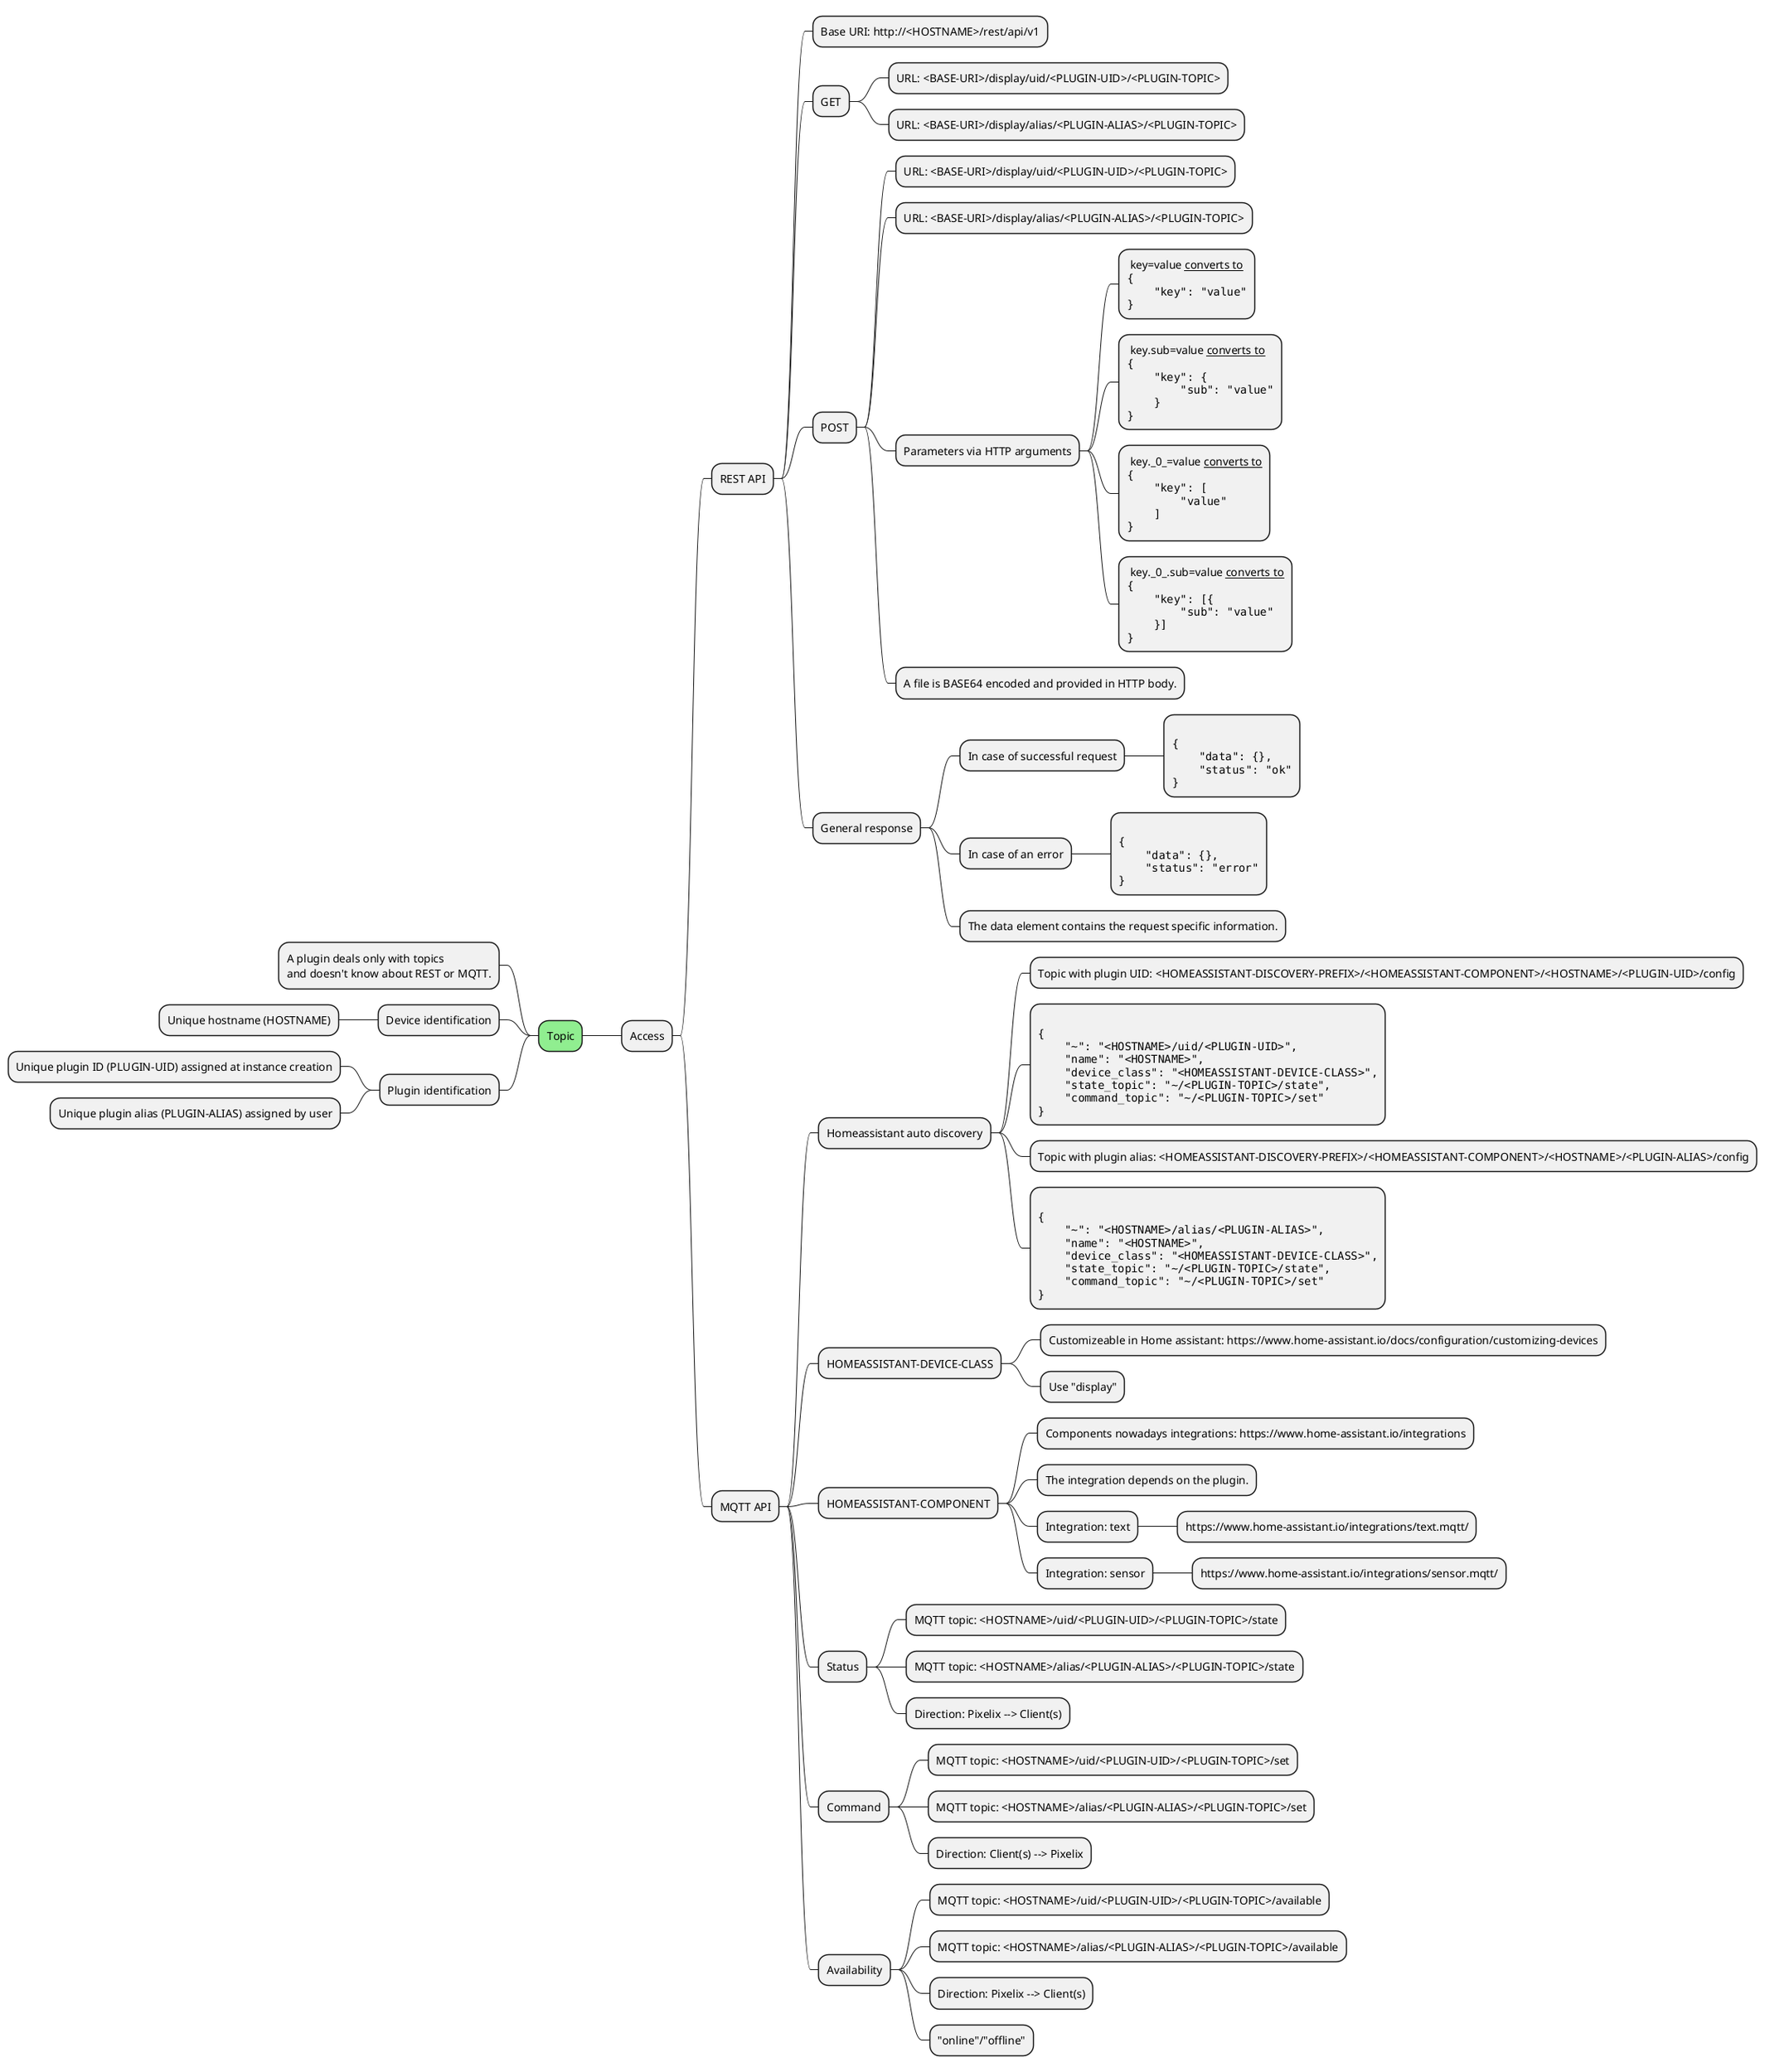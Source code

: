 @startmindmap

+[#lightgreen] Topic
++ Access

+++ REST API

++++ Base URI: http://<HOSTNAME>/rest/api/v1

++++ GET
+++++ URL: <BASE-URI>/display/uid/<PLUGIN-UID>/<PLUGIN-TOPIC>
+++++ URL: <BASE-URI>/display/alias/<PLUGIN-ALIAS>/<PLUGIN-TOPIC>

++++ POST
+++++ URL: <BASE-URI>/display/uid/<PLUGIN-UID>/<PLUGIN-TOPIC>
+++++ URL: <BASE-URI>/display/alias/<PLUGIN-ALIAS>/<PLUGIN-TOPIC>

+++++ Parameters via HTTP arguments
******: key=value __converts to__
<code>
{
    "key": "value"
}
</code>;
******: key.sub=value __converts to__
<code>
{
    "key": {
        "sub": "value"
    }
}
</code>;
******: key._0_=value __converts to__
<code>
{
    "key": [
        "value"
    ]
}
</code>;
******: key._0_.sub=value __converts to__
<code>
{
    "key": [{
        "sub": "value"
    }]
}
</code>;

+++++ A file is BASE64 encoded and provided in HTTP body.


++++ General response
+++++ In case of successful request
******:
<code>
{
    "data": {},
    "status": "ok"
}
</code>;

+++++ In case of an error
******:
<code>
{
    "data": {},
    "status": "error"
}
</code>;
+++++ The data element contains the request specific information.

+++ MQTT API

++++ Homeassistant auto discovery
+++++ Topic with plugin UID: <HOMEASSISTANT-DISCOVERY-PREFIX>/<HOMEASSISTANT-COMPONENT>/<HOSTNAME>/<PLUGIN-UID>/config
*****:
<code>
{
    "~": "<HOSTNAME>/uid/<PLUGIN-UID>",
    "name": "<HOSTNAME>",
    "device_class": "<HOMEASSISTANT-DEVICE-CLASS>",
    "state_topic": "~/<PLUGIN-TOPIC>/state",
    "command_topic": "~/<PLUGIN-TOPIC>/set"
}
</code>;
+++++ Topic with plugin alias: <HOMEASSISTANT-DISCOVERY-PREFIX>/<HOMEASSISTANT-COMPONENT>/<HOSTNAME>/<PLUGIN-ALIAS>/config
*****:
<code>
{
    "~": "<HOSTNAME>/alias/<PLUGIN-ALIAS>",
    "name": "<HOSTNAME>",
    "device_class": "<HOMEASSISTANT-DEVICE-CLASS>",
    "state_topic": "~/<PLUGIN-TOPIC>/state",
    "command_topic": "~/<PLUGIN-TOPIC>/set"
}
</code>;
++++ HOMEASSISTANT-DEVICE-CLASS
+++++ Customizeable in Home assistant: https://www.home-assistant.io/docs/configuration/customizing-devices
+++++ Use "display"
++++ HOMEASSISTANT-COMPONENT
+++++ Components nowadays integrations: https://www.home-assistant.io/integrations
+++++ The integration depends on the plugin.
+++++ Integration: text
++++++ https://www.home-assistant.io/integrations/text.mqtt/
+++++ Integration: sensor
++++++ https://www.home-assistant.io/integrations/sensor.mqtt/

++++ Status
+++++ MQTT topic: <HOSTNAME>/uid/<PLUGIN-UID>/<PLUGIN-TOPIC>/state
+++++ MQTT topic: <HOSTNAME>/alias/<PLUGIN-ALIAS>/<PLUGIN-TOPIC>/state
+++++ Direction: Pixelix --> Client(s)
++++ Command
+++++ MQTT topic: <HOSTNAME>/uid/<PLUGIN-UID>/<PLUGIN-TOPIC>/set
+++++ MQTT topic: <HOSTNAME>/alias/<PLUGIN-ALIAS>/<PLUGIN-TOPIC>/set
+++++ Direction: Client(s) --> Pixelix
++++ Availability
+++++ MQTT topic: <HOSTNAME>/uid/<PLUGIN-UID>/<PLUGIN-TOPIC>/available
+++++ MQTT topic: <HOSTNAME>/alias/<PLUGIN-ALIAS>/<PLUGIN-TOPIC>/available
+++++ Direction: Pixelix --> Client(s)
+++++ "online"/"offline"

-- A plugin deals only with topics\nand doesn't know about REST or MQTT.
-- Device identification
--- Unique hostname (HOSTNAME)
-- Plugin identification
--- Unique plugin ID (PLUGIN-UID) assigned at instance creation
--- Unique plugin alias (PLUGIN-ALIAS) assigned by user

@endmindmap
